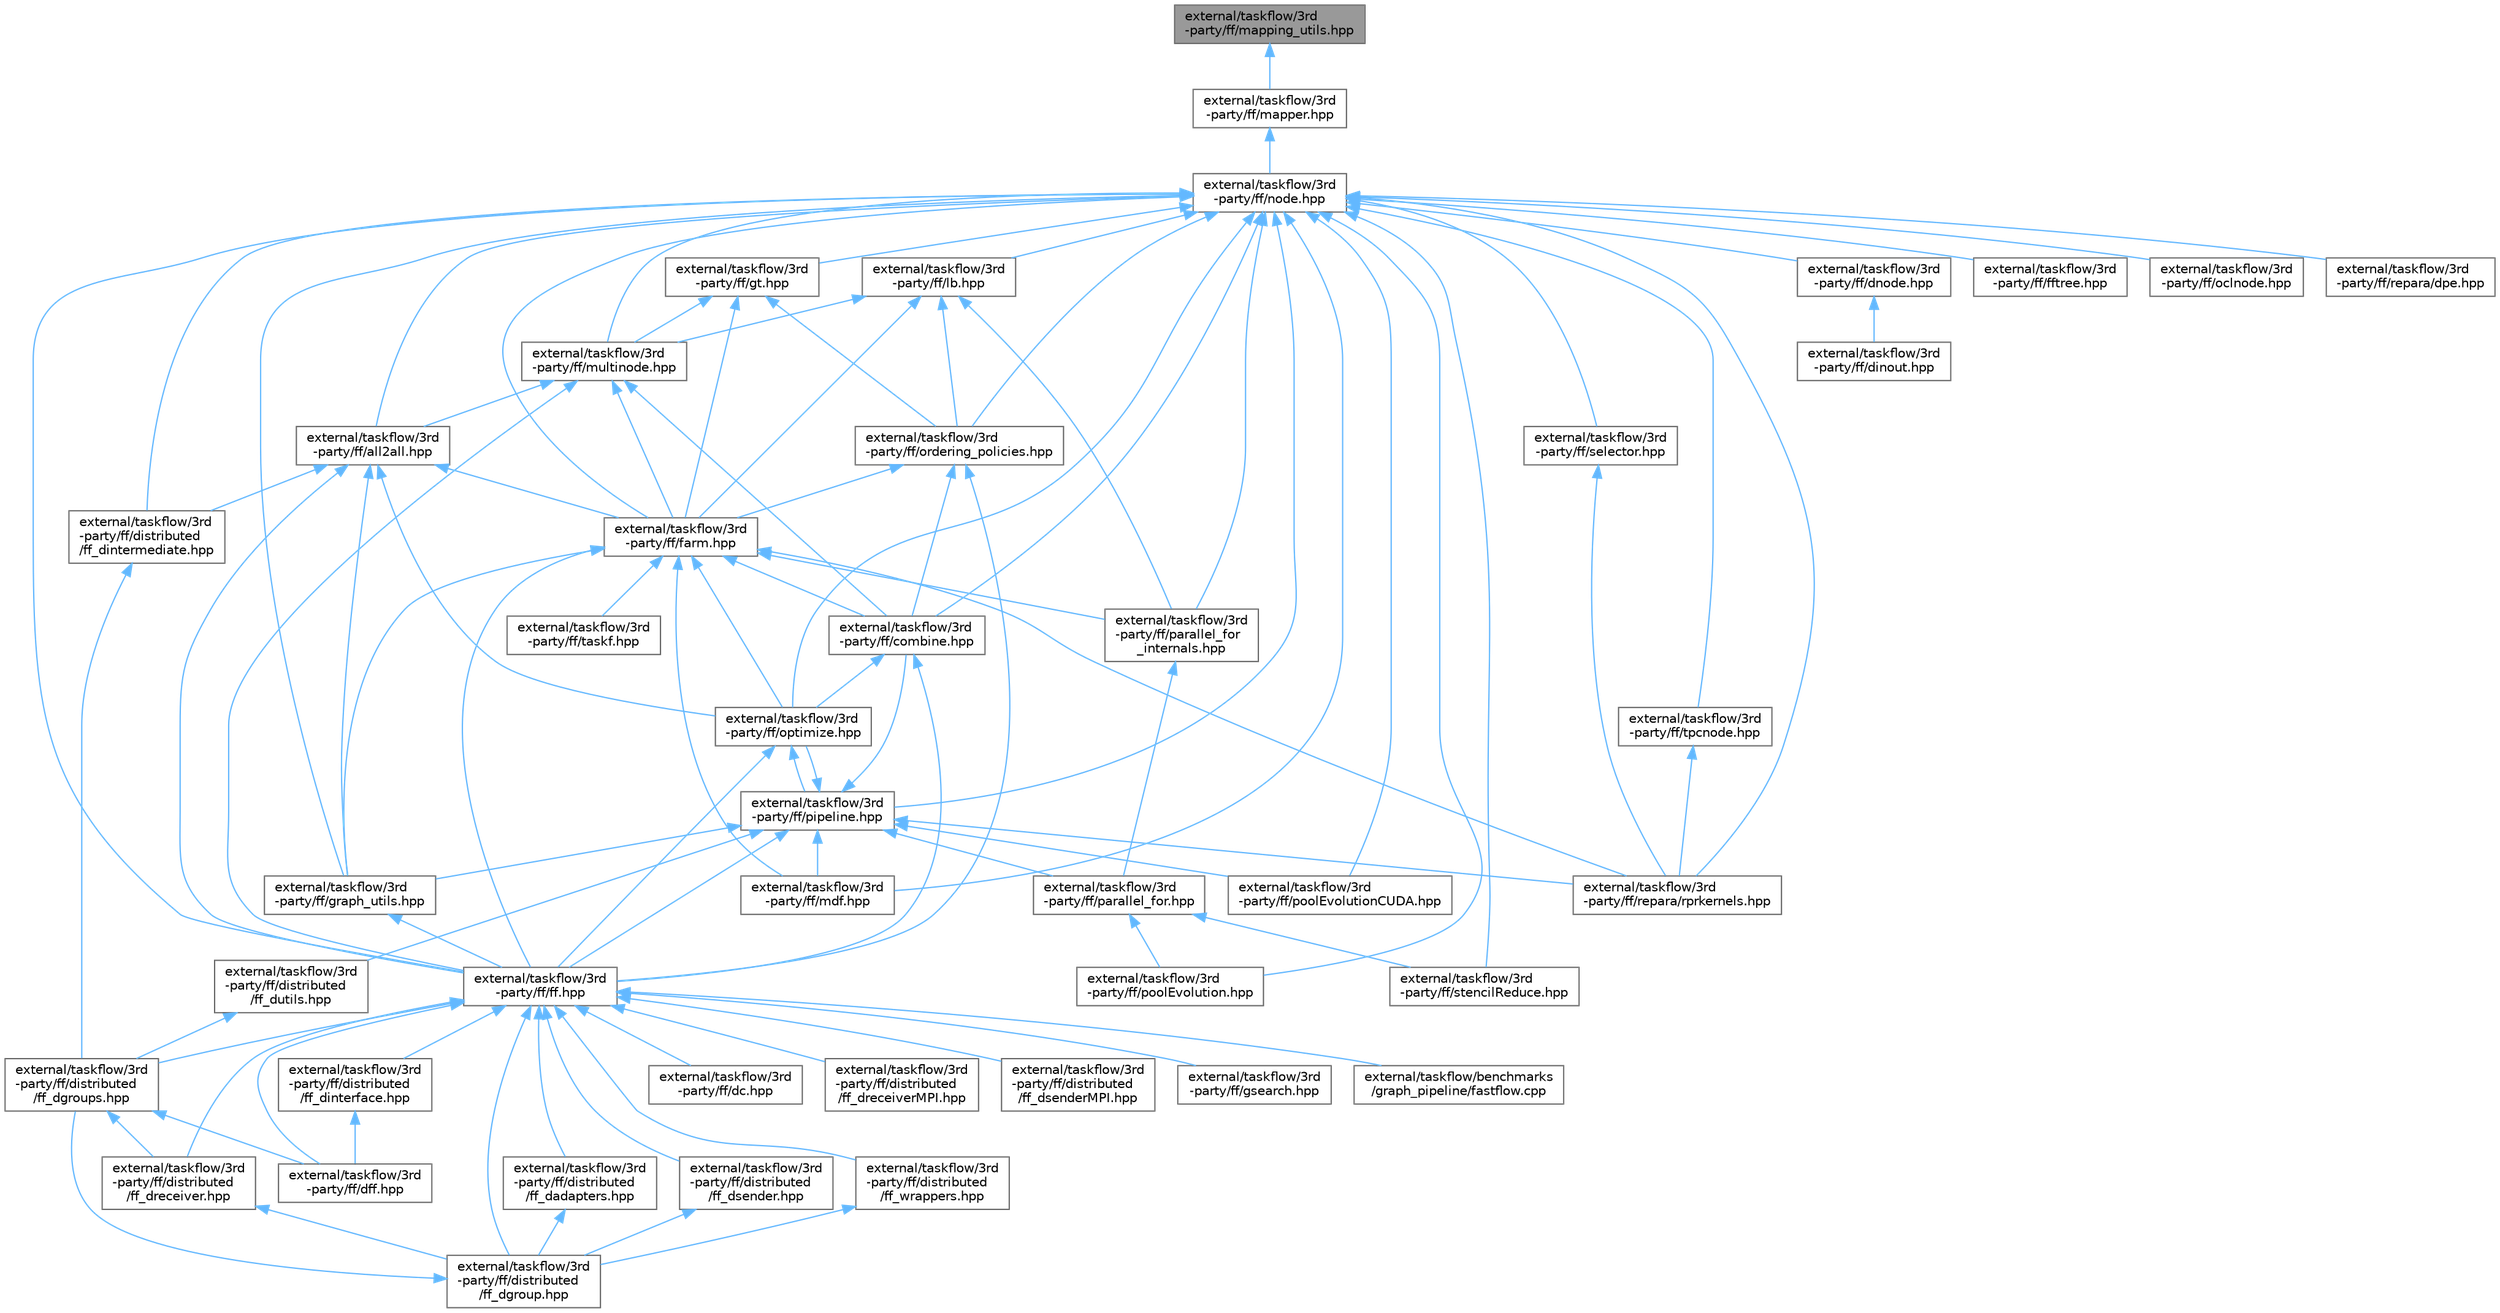 digraph "external/taskflow/3rd-party/ff/mapping_utils.hpp"
{
 // LATEX_PDF_SIZE
  bgcolor="transparent";
  edge [fontname=Helvetica,fontsize=10,labelfontname=Helvetica,labelfontsize=10];
  node [fontname=Helvetica,fontsize=10,shape=box,height=0.2,width=0.4];
  Node1 [id="Node000001",label="external/taskflow/3rd\l-party/ff/mapping_utils.hpp",height=0.2,width=0.4,color="gray40", fillcolor="grey60", style="filled", fontcolor="black",tooltip="This file contains utilities for plaform inspection and thread pinning"];
  Node1 -> Node2 [id="edge97_Node000001_Node000002",dir="back",color="steelblue1",style="solid",tooltip=" "];
  Node2 [id="Node000002",label="external/taskflow/3rd\l-party/ff/mapper.hpp",height=0.2,width=0.4,color="grey40", fillcolor="white", style="filled",URL="$mapper_8hpp.html",tooltip="This file contains the thread mapper definition used in FastFlow"];
  Node2 -> Node3 [id="edge98_Node000002_Node000003",dir="back",color="steelblue1",style="solid",tooltip=" "];
  Node3 [id="Node000003",label="external/taskflow/3rd\l-party/ff/node.hpp",height=0.2,width=0.4,color="grey40", fillcolor="white", style="filled",URL="$node_8hpp.html",tooltip="FastFlow ff_node"];
  Node3 -> Node4 [id="edge99_Node000003_Node000004",dir="back",color="steelblue1",style="solid",tooltip=" "];
  Node4 [id="Node000004",label="external/taskflow/3rd\l-party/ff/all2all.hpp",height=0.2,width=0.4,color="grey40", fillcolor="white", style="filled",URL="$all2all_8hpp.html",tooltip="FastFlow all-2-all building block"];
  Node4 -> Node5 [id="edge100_Node000004_Node000005",dir="back",color="steelblue1",style="solid",tooltip=" "];
  Node5 [id="Node000005",label="external/taskflow/3rd\l-party/ff/distributed\l/ff_dintermediate.hpp",height=0.2,width=0.4,color="grey40", fillcolor="white", style="filled",URL="$ff__dintermediate_8hpp.html",tooltip=" "];
  Node5 -> Node6 [id="edge101_Node000005_Node000006",dir="back",color="steelblue1",style="solid",tooltip=" "];
  Node6 [id="Node000006",label="external/taskflow/3rd\l-party/ff/distributed\l/ff_dgroups.hpp",height=0.2,width=0.4,color="grey40", fillcolor="white", style="filled",URL="$ff__dgroups_8hpp.html",tooltip=" "];
  Node6 -> Node7 [id="edge102_Node000006_Node000007",dir="back",color="steelblue1",style="solid",tooltip=" "];
  Node7 [id="Node000007",label="external/taskflow/3rd\l-party/ff/dff.hpp",height=0.2,width=0.4,color="grey40", fillcolor="white", style="filled",URL="$dff_8hpp.html",tooltip=" "];
  Node6 -> Node8 [id="edge103_Node000006_Node000008",dir="back",color="steelblue1",style="solid",tooltip=" "];
  Node8 [id="Node000008",label="external/taskflow/3rd\l-party/ff/distributed\l/ff_dreceiver.hpp",height=0.2,width=0.4,color="grey40", fillcolor="white", style="filled",URL="$ff__dreceiver_8hpp.html",tooltip=" "];
  Node8 -> Node9 [id="edge104_Node000008_Node000009",dir="back",color="steelblue1",style="solid",tooltip=" "];
  Node9 [id="Node000009",label="external/taskflow/3rd\l-party/ff/distributed\l/ff_dgroup.hpp",height=0.2,width=0.4,color="grey40", fillcolor="white", style="filled",URL="$ff__dgroup_8hpp.html",tooltip=" "];
  Node9 -> Node6 [id="edge105_Node000009_Node000006",dir="back",color="steelblue1",style="solid",tooltip=" "];
  Node4 -> Node10 [id="edge106_Node000004_Node000010",dir="back",color="steelblue1",style="solid",tooltip=" "];
  Node10 [id="Node000010",label="external/taskflow/3rd\l-party/ff/farm.hpp",height=0.2,width=0.4,color="grey40", fillcolor="white", style="filled",URL="$farm_8hpp.html",tooltip="Farm pattern"];
  Node10 -> Node11 [id="edge107_Node000010_Node000011",dir="back",color="steelblue1",style="solid",tooltip=" "];
  Node11 [id="Node000011",label="external/taskflow/3rd\l-party/ff/combine.hpp",height=0.2,width=0.4,color="grey40", fillcolor="white", style="filled",URL="$combine_8hpp.html",tooltip="FastFlow composition building block"];
  Node11 -> Node12 [id="edge108_Node000011_Node000012",dir="back",color="steelblue1",style="solid",tooltip=" "];
  Node12 [id="Node000012",label="external/taskflow/3rd\l-party/ff/ff.hpp",height=0.2,width=0.4,color="grey40", fillcolor="white", style="filled",URL="$ff_8hpp.html",tooltip=" "];
  Node12 -> Node13 [id="edge109_Node000012_Node000013",dir="back",color="steelblue1",style="solid",tooltip=" "];
  Node13 [id="Node000013",label="external/taskflow/3rd\l-party/ff/dc.hpp",height=0.2,width=0.4,color="grey40", fillcolor="white", style="filled",URL="$dc_8hpp.html",tooltip=" "];
  Node12 -> Node7 [id="edge110_Node000012_Node000007",dir="back",color="steelblue1",style="solid",tooltip=" "];
  Node12 -> Node14 [id="edge111_Node000012_Node000014",dir="back",color="steelblue1",style="solid",tooltip=" "];
  Node14 [id="Node000014",label="external/taskflow/3rd\l-party/ff/distributed\l/ff_dadapters.hpp",height=0.2,width=0.4,color="grey40", fillcolor="white", style="filled",URL="$ff__dadapters_8hpp.html",tooltip=" "];
  Node14 -> Node9 [id="edge112_Node000014_Node000009",dir="back",color="steelblue1",style="solid",tooltip=" "];
  Node12 -> Node9 [id="edge113_Node000012_Node000009",dir="back",color="steelblue1",style="solid",tooltip=" "];
  Node12 -> Node6 [id="edge114_Node000012_Node000006",dir="back",color="steelblue1",style="solid",tooltip=" "];
  Node12 -> Node15 [id="edge115_Node000012_Node000015",dir="back",color="steelblue1",style="solid",tooltip=" "];
  Node15 [id="Node000015",label="external/taskflow/3rd\l-party/ff/distributed\l/ff_dinterface.hpp",height=0.2,width=0.4,color="grey40", fillcolor="white", style="filled",URL="$ff__dinterface_8hpp.html",tooltip=" "];
  Node15 -> Node7 [id="edge116_Node000015_Node000007",dir="back",color="steelblue1",style="solid",tooltip=" "];
  Node12 -> Node8 [id="edge117_Node000012_Node000008",dir="back",color="steelblue1",style="solid",tooltip=" "];
  Node12 -> Node16 [id="edge118_Node000012_Node000016",dir="back",color="steelblue1",style="solid",tooltip=" "];
  Node16 [id="Node000016",label="external/taskflow/3rd\l-party/ff/distributed\l/ff_dreceiverMPI.hpp",height=0.2,width=0.4,color="grey40", fillcolor="white", style="filled",URL="$ff__dreceiver_m_p_i_8hpp.html",tooltip=" "];
  Node12 -> Node17 [id="edge119_Node000012_Node000017",dir="back",color="steelblue1",style="solid",tooltip=" "];
  Node17 [id="Node000017",label="external/taskflow/3rd\l-party/ff/distributed\l/ff_dsender.hpp",height=0.2,width=0.4,color="grey40", fillcolor="white", style="filled",URL="$ff__dsender_8hpp.html",tooltip=" "];
  Node17 -> Node9 [id="edge120_Node000017_Node000009",dir="back",color="steelblue1",style="solid",tooltip=" "];
  Node12 -> Node18 [id="edge121_Node000012_Node000018",dir="back",color="steelblue1",style="solid",tooltip=" "];
  Node18 [id="Node000018",label="external/taskflow/3rd\l-party/ff/distributed\l/ff_dsenderMPI.hpp",height=0.2,width=0.4,color="grey40", fillcolor="white", style="filled",URL="$ff__dsender_m_p_i_8hpp.html",tooltip=" "];
  Node12 -> Node19 [id="edge122_Node000012_Node000019",dir="back",color="steelblue1",style="solid",tooltip=" "];
  Node19 [id="Node000019",label="external/taskflow/3rd\l-party/ff/distributed\l/ff_wrappers.hpp",height=0.2,width=0.4,color="grey40", fillcolor="white", style="filled",URL="$ff__wrappers_8hpp.html",tooltip=" "];
  Node19 -> Node9 [id="edge123_Node000019_Node000009",dir="back",color="steelblue1",style="solid",tooltip=" "];
  Node12 -> Node20 [id="edge124_Node000012_Node000020",dir="back",color="steelblue1",style="solid",tooltip=" "];
  Node20 [id="Node000020",label="external/taskflow/3rd\l-party/ff/gsearch.hpp",height=0.2,width=0.4,color="grey40", fillcolor="white", style="filled",URL="$gsearch_8hpp.html",tooltip="This file implements the graph search skeleton."];
  Node12 -> Node21 [id="edge125_Node000012_Node000021",dir="back",color="steelblue1",style="solid",tooltip=" "];
  Node21 [id="Node000021",label="external/taskflow/benchmarks\l/graph_pipeline/fastflow.cpp",height=0.2,width=0.4,color="grey40", fillcolor="white", style="filled",URL="$fastflow_8cpp.html",tooltip=" "];
  Node11 -> Node22 [id="edge126_Node000011_Node000022",dir="back",color="steelblue1",style="solid",tooltip=" "];
  Node22 [id="Node000022",label="external/taskflow/3rd\l-party/ff/optimize.hpp",height=0.2,width=0.4,color="grey40", fillcolor="white", style="filled",URL="$optimize_8hpp.html",tooltip="FastFlow optimization heuristics"];
  Node22 -> Node12 [id="edge127_Node000022_Node000012",dir="back",color="steelblue1",style="solid",tooltip=" "];
  Node22 -> Node23 [id="edge128_Node000022_Node000023",dir="back",color="steelblue1",style="solid",tooltip=" "];
  Node23 [id="Node000023",label="external/taskflow/3rd\l-party/ff/pipeline.hpp",height=0.2,width=0.4,color="grey40", fillcolor="white", style="filled",URL="$3rd-party_2ff_2pipeline_8hpp.html",tooltip="This file implements the pipeline skeleton, both in the high-level pattern syntax (ff::ff_pipe) and l..."];
  Node23 -> Node11 [id="edge129_Node000023_Node000011",dir="back",color="steelblue1",style="solid",tooltip=" "];
  Node23 -> Node24 [id="edge130_Node000023_Node000024",dir="back",color="steelblue1",style="solid",tooltip=" "];
  Node24 [id="Node000024",label="external/taskflow/3rd\l-party/ff/distributed\l/ff_dutils.hpp",height=0.2,width=0.4,color="grey40", fillcolor="white", style="filled",URL="$ff__dutils_8hpp.html",tooltip=" "];
  Node24 -> Node6 [id="edge131_Node000024_Node000006",dir="back",color="steelblue1",style="solid",tooltip=" "];
  Node23 -> Node12 [id="edge132_Node000023_Node000012",dir="back",color="steelblue1",style="solid",tooltip=" "];
  Node23 -> Node25 [id="edge133_Node000023_Node000025",dir="back",color="steelblue1",style="solid",tooltip=" "];
  Node25 [id="Node000025",label="external/taskflow/3rd\l-party/ff/graph_utils.hpp",height=0.2,width=0.4,color="grey40", fillcolor="white", style="filled",URL="$graph__utils_8hpp.html",tooltip="Utility functions for manipulating the concurrency graph"];
  Node25 -> Node12 [id="edge134_Node000025_Node000012",dir="back",color="steelblue1",style="solid",tooltip=" "];
  Node23 -> Node26 [id="edge135_Node000023_Node000026",dir="back",color="steelblue1",style="solid",tooltip=" "];
  Node26 [id="Node000026",label="external/taskflow/3rd\l-party/ff/mdf.hpp",height=0.2,width=0.4,color="grey40", fillcolor="white", style="filled",URL="$mdf_8hpp.html",tooltip="This file implements the macro dataflow pattern."];
  Node23 -> Node22 [id="edge136_Node000023_Node000022",dir="back",color="steelblue1",style="solid",tooltip=" "];
  Node23 -> Node27 [id="edge137_Node000023_Node000027",dir="back",color="steelblue1",style="solid",tooltip=" "];
  Node27 [id="Node000027",label="external/taskflow/3rd\l-party/ff/parallel_for.hpp",height=0.2,width=0.4,color="grey40", fillcolor="white", style="filled",URL="$parallel__for_8hpp.html",tooltip="It describes the ParallelFor/ParallelForReduce/ParallelForPipeReduce patterns."];
  Node27 -> Node28 [id="edge138_Node000027_Node000028",dir="back",color="steelblue1",style="solid",tooltip=" "];
  Node28 [id="Node000028",label="external/taskflow/3rd\l-party/ff/poolEvolution.hpp",height=0.2,width=0.4,color="grey40", fillcolor="white", style="filled",URL="$pool_evolution_8hpp.html",tooltip="The PoolEvolution pattern models the evolution of a given population."];
  Node27 -> Node29 [id="edge139_Node000027_Node000029",dir="back",color="steelblue1",style="solid",tooltip=" "];
  Node29 [id="Node000029",label="external/taskflow/3rd\l-party/ff/stencilReduce.hpp",height=0.2,width=0.4,color="grey40", fillcolor="white", style="filled",URL="$stencil_reduce_8hpp.html",tooltip=" "];
  Node23 -> Node30 [id="edge140_Node000023_Node000030",dir="back",color="steelblue1",style="solid",tooltip=" "];
  Node30 [id="Node000030",label="external/taskflow/3rd\l-party/ff/poolEvolutionCUDA.hpp",height=0.2,width=0.4,color="grey40", fillcolor="white", style="filled",URL="$pool_evolution_c_u_d_a_8hpp.html",tooltip=" "];
  Node23 -> Node31 [id="edge141_Node000023_Node000031",dir="back",color="steelblue1",style="solid",tooltip=" "];
  Node31 [id="Node000031",label="external/taskflow/3rd\l-party/ff/repara/rprkernels.hpp",height=0.2,width=0.4,color="grey40", fillcolor="white", style="filled",URL="$rprkernels_8hpp.html",tooltip=" "];
  Node10 -> Node12 [id="edge142_Node000010_Node000012",dir="back",color="steelblue1",style="solid",tooltip=" "];
  Node10 -> Node25 [id="edge143_Node000010_Node000025",dir="back",color="steelblue1",style="solid",tooltip=" "];
  Node10 -> Node26 [id="edge144_Node000010_Node000026",dir="back",color="steelblue1",style="solid",tooltip=" "];
  Node10 -> Node22 [id="edge145_Node000010_Node000022",dir="back",color="steelblue1",style="solid",tooltip=" "];
  Node10 -> Node32 [id="edge146_Node000010_Node000032",dir="back",color="steelblue1",style="solid",tooltip=" "];
  Node32 [id="Node000032",label="external/taskflow/3rd\l-party/ff/parallel_for\l_internals.hpp",height=0.2,width=0.4,color="grey40", fillcolor="white", style="filled",URL="$parallel__for__internals_8hpp.html",tooltip="Internal classes and functions for parallel_for/parallel_reduce skeletons."];
  Node32 -> Node27 [id="edge147_Node000032_Node000027",dir="back",color="steelblue1",style="solid",tooltip=" "];
  Node10 -> Node31 [id="edge148_Node000010_Node000031",dir="back",color="steelblue1",style="solid",tooltip=" "];
  Node10 -> Node33 [id="edge149_Node000010_Node000033",dir="back",color="steelblue1",style="solid",tooltip=" "];
  Node33 [id="Node000033",label="external/taskflow/3rd\l-party/ff/taskf.hpp",height=0.2,width=0.4,color="grey40", fillcolor="white", style="filled",URL="$taskf_8hpp.html",tooltip="This file implements a task parallel pattern whose tasks are functions."];
  Node4 -> Node12 [id="edge150_Node000004_Node000012",dir="back",color="steelblue1",style="solid",tooltip=" "];
  Node4 -> Node25 [id="edge151_Node000004_Node000025",dir="back",color="steelblue1",style="solid",tooltip=" "];
  Node4 -> Node22 [id="edge152_Node000004_Node000022",dir="back",color="steelblue1",style="solid",tooltip=" "];
  Node3 -> Node11 [id="edge153_Node000003_Node000011",dir="back",color="steelblue1",style="solid",tooltip=" "];
  Node3 -> Node5 [id="edge154_Node000003_Node000005",dir="back",color="steelblue1",style="solid",tooltip=" "];
  Node3 -> Node34 [id="edge155_Node000003_Node000034",dir="back",color="steelblue1",style="solid",tooltip=" "];
  Node34 [id="Node000034",label="external/taskflow/3rd\l-party/ff/dnode.hpp",height=0.2,width=0.4,color="grey40", fillcolor="white", style="filled",URL="$dnode_8hpp.html",tooltip="Contains the definition of the ff_dnode class, which is an extension of the base class ff_node,..."];
  Node34 -> Node35 [id="edge156_Node000034_Node000035",dir="back",color="steelblue1",style="solid",tooltip=" "];
  Node35 [id="Node000035",label="external/taskflow/3rd\l-party/ff/dinout.hpp",height=0.2,width=0.4,color="grey40", fillcolor="white", style="filled",URL="$dinout_8hpp.html",tooltip=" "];
  Node3 -> Node10 [id="edge157_Node000003_Node000010",dir="back",color="steelblue1",style="solid",tooltip=" "];
  Node3 -> Node12 [id="edge158_Node000003_Node000012",dir="back",color="steelblue1",style="solid",tooltip=" "];
  Node3 -> Node36 [id="edge159_Node000003_Node000036",dir="back",color="steelblue1",style="solid",tooltip=" "];
  Node36 [id="Node000036",label="external/taskflow/3rd\l-party/ff/fftree.hpp",height=0.2,width=0.4,color="grey40", fillcolor="white", style="filled",URL="$fftree_8hpp.html",tooltip=" "];
  Node3 -> Node25 [id="edge160_Node000003_Node000025",dir="back",color="steelblue1",style="solid",tooltip=" "];
  Node3 -> Node37 [id="edge161_Node000003_Node000037",dir="back",color="steelblue1",style="solid",tooltip=" "];
  Node37 [id="Node000037",label="external/taskflow/3rd\l-party/ff/gt.hpp",height=0.2,width=0.4,color="grey40", fillcolor="white", style="filled",URL="$gt_8hpp.html",tooltip="Farm Collector (it is not a ff_node)"];
  Node37 -> Node10 [id="edge162_Node000037_Node000010",dir="back",color="steelblue1",style="solid",tooltip=" "];
  Node37 -> Node38 [id="edge163_Node000037_Node000038",dir="back",color="steelblue1",style="solid",tooltip=" "];
  Node38 [id="Node000038",label="external/taskflow/3rd\l-party/ff/multinode.hpp",height=0.2,width=0.4,color="grey40", fillcolor="white", style="filled",URL="$multinode_8hpp.html",tooltip="FastFlow ff_minode ff_monode and typed versions."];
  Node38 -> Node4 [id="edge164_Node000038_Node000004",dir="back",color="steelblue1",style="solid",tooltip=" "];
  Node38 -> Node11 [id="edge165_Node000038_Node000011",dir="back",color="steelblue1",style="solid",tooltip=" "];
  Node38 -> Node10 [id="edge166_Node000038_Node000010",dir="back",color="steelblue1",style="solid",tooltip=" "];
  Node38 -> Node12 [id="edge167_Node000038_Node000012",dir="back",color="steelblue1",style="solid",tooltip=" "];
  Node37 -> Node39 [id="edge168_Node000037_Node000039",dir="back",color="steelblue1",style="solid",tooltip=" "];
  Node39 [id="Node000039",label="external/taskflow/3rd\l-party/ff/ordering_policies.hpp",height=0.2,width=0.4,color="grey40", fillcolor="white", style="filled",URL="$ordering__policies_8hpp.html",tooltip=" "];
  Node39 -> Node11 [id="edge169_Node000039_Node000011",dir="back",color="steelblue1",style="solid",tooltip=" "];
  Node39 -> Node10 [id="edge170_Node000039_Node000010",dir="back",color="steelblue1",style="solid",tooltip=" "];
  Node39 -> Node12 [id="edge171_Node000039_Node000012",dir="back",color="steelblue1",style="solid",tooltip=" "];
  Node3 -> Node40 [id="edge172_Node000003_Node000040",dir="back",color="steelblue1",style="solid",tooltip=" "];
  Node40 [id="Node000040",label="external/taskflow/3rd\l-party/ff/lb.hpp",height=0.2,width=0.4,color="grey40", fillcolor="white", style="filled",URL="$lb_8hpp.html",tooltip="Farm Emitter (not a ff_node)"];
  Node40 -> Node10 [id="edge173_Node000040_Node000010",dir="back",color="steelblue1",style="solid",tooltip=" "];
  Node40 -> Node38 [id="edge174_Node000040_Node000038",dir="back",color="steelblue1",style="solid",tooltip=" "];
  Node40 -> Node39 [id="edge175_Node000040_Node000039",dir="back",color="steelblue1",style="solid",tooltip=" "];
  Node40 -> Node32 [id="edge176_Node000040_Node000032",dir="back",color="steelblue1",style="solid",tooltip=" "];
  Node3 -> Node26 [id="edge177_Node000003_Node000026",dir="back",color="steelblue1",style="solid",tooltip=" "];
  Node3 -> Node38 [id="edge178_Node000003_Node000038",dir="back",color="steelblue1",style="solid",tooltip=" "];
  Node3 -> Node41 [id="edge179_Node000003_Node000041",dir="back",color="steelblue1",style="solid",tooltip=" "];
  Node41 [id="Node000041",label="external/taskflow/3rd\l-party/ff/oclnode.hpp",height=0.2,width=0.4,color="grey40", fillcolor="white", style="filled",URL="$oclnode_8hpp.html",tooltip="FastFlow OpenCL interface node"];
  Node3 -> Node22 [id="edge180_Node000003_Node000022",dir="back",color="steelblue1",style="solid",tooltip=" "];
  Node3 -> Node39 [id="edge181_Node000003_Node000039",dir="back",color="steelblue1",style="solid",tooltip=" "];
  Node3 -> Node32 [id="edge182_Node000003_Node000032",dir="back",color="steelblue1",style="solid",tooltip=" "];
  Node3 -> Node23 [id="edge183_Node000003_Node000023",dir="back",color="steelblue1",style="solid",tooltip=" "];
  Node3 -> Node28 [id="edge184_Node000003_Node000028",dir="back",color="steelblue1",style="solid",tooltip=" "];
  Node3 -> Node30 [id="edge185_Node000003_Node000030",dir="back",color="steelblue1",style="solid",tooltip=" "];
  Node3 -> Node42 [id="edge186_Node000003_Node000042",dir="back",color="steelblue1",style="solid",tooltip=" "];
  Node42 [id="Node000042",label="external/taskflow/3rd\l-party/ff/repara/dpe.hpp",height=0.2,width=0.4,color="grey40", fillcolor="white", style="filled",URL="$dpe_8hpp.html",tooltip=" "];
  Node3 -> Node31 [id="edge187_Node000003_Node000031",dir="back",color="steelblue1",style="solid",tooltip=" "];
  Node3 -> Node43 [id="edge188_Node000003_Node000043",dir="back",color="steelblue1",style="solid",tooltip=" "];
  Node43 [id="Node000043",label="external/taskflow/3rd\l-party/ff/selector.hpp",height=0.2,width=0.4,color="grey40", fillcolor="white", style="filled",URL="$selector_8hpp.html",tooltip=" "];
  Node43 -> Node31 [id="edge189_Node000043_Node000031",dir="back",color="steelblue1",style="solid",tooltip=" "];
  Node3 -> Node29 [id="edge190_Node000003_Node000029",dir="back",color="steelblue1",style="solid",tooltip=" "];
  Node3 -> Node44 [id="edge191_Node000003_Node000044",dir="back",color="steelblue1",style="solid",tooltip=" "];
  Node44 [id="Node000044",label="external/taskflow/3rd\l-party/ff/tpcnode.hpp",height=0.2,width=0.4,color="grey40", fillcolor="white", style="filled",URL="$tpcnode_8hpp.html",tooltip="FastFlow Thread Pool Composer (TPC) interface node"];
  Node44 -> Node31 [id="edge192_Node000044_Node000031",dir="back",color="steelblue1",style="solid",tooltip=" "];
}
